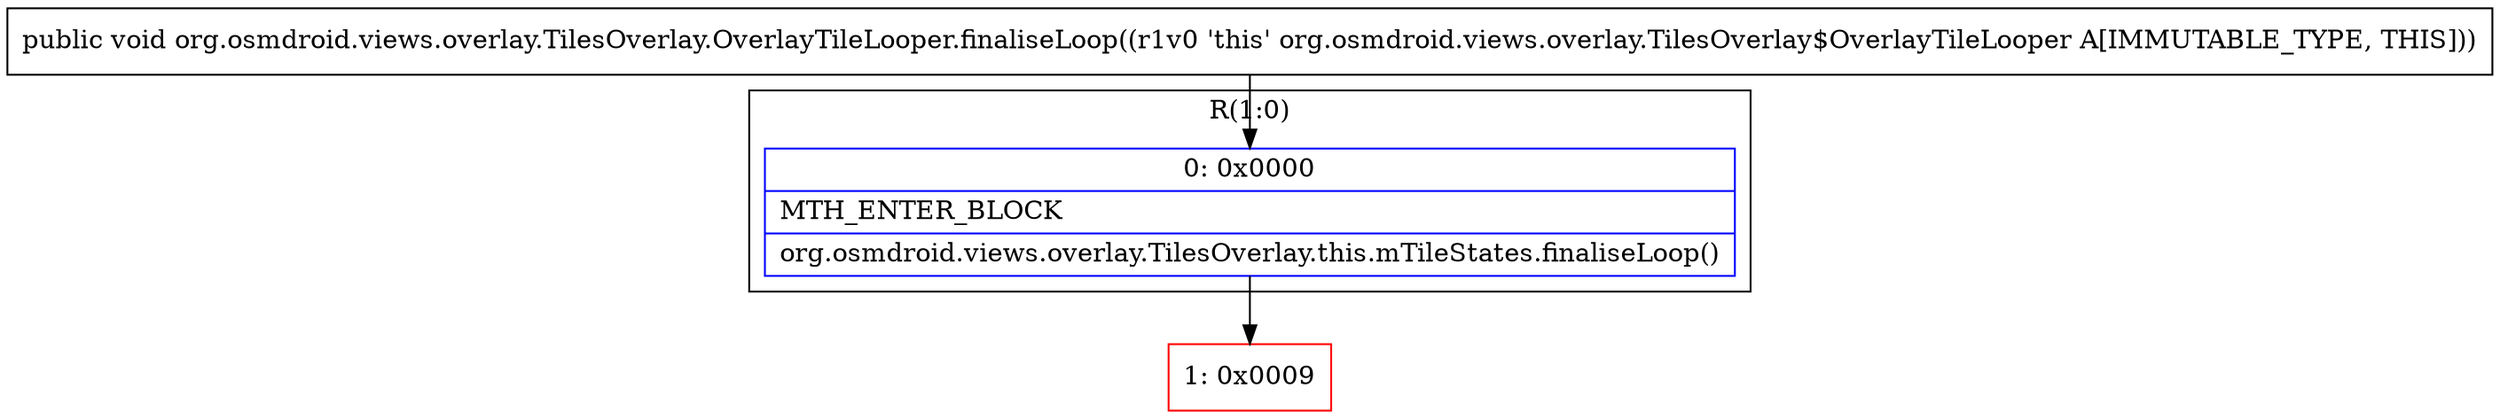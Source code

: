 digraph "CFG fororg.osmdroid.views.overlay.TilesOverlay.OverlayTileLooper.finaliseLoop()V" {
subgraph cluster_Region_1861252654 {
label = "R(1:0)";
node [shape=record,color=blue];
Node_0 [shape=record,label="{0\:\ 0x0000|MTH_ENTER_BLOCK\l|org.osmdroid.views.overlay.TilesOverlay.this.mTileStates.finaliseLoop()\l}"];
}
Node_1 [shape=record,color=red,label="{1\:\ 0x0009}"];
MethodNode[shape=record,label="{public void org.osmdroid.views.overlay.TilesOverlay.OverlayTileLooper.finaliseLoop((r1v0 'this' org.osmdroid.views.overlay.TilesOverlay$OverlayTileLooper A[IMMUTABLE_TYPE, THIS])) }"];
MethodNode -> Node_0;
Node_0 -> Node_1;
}

